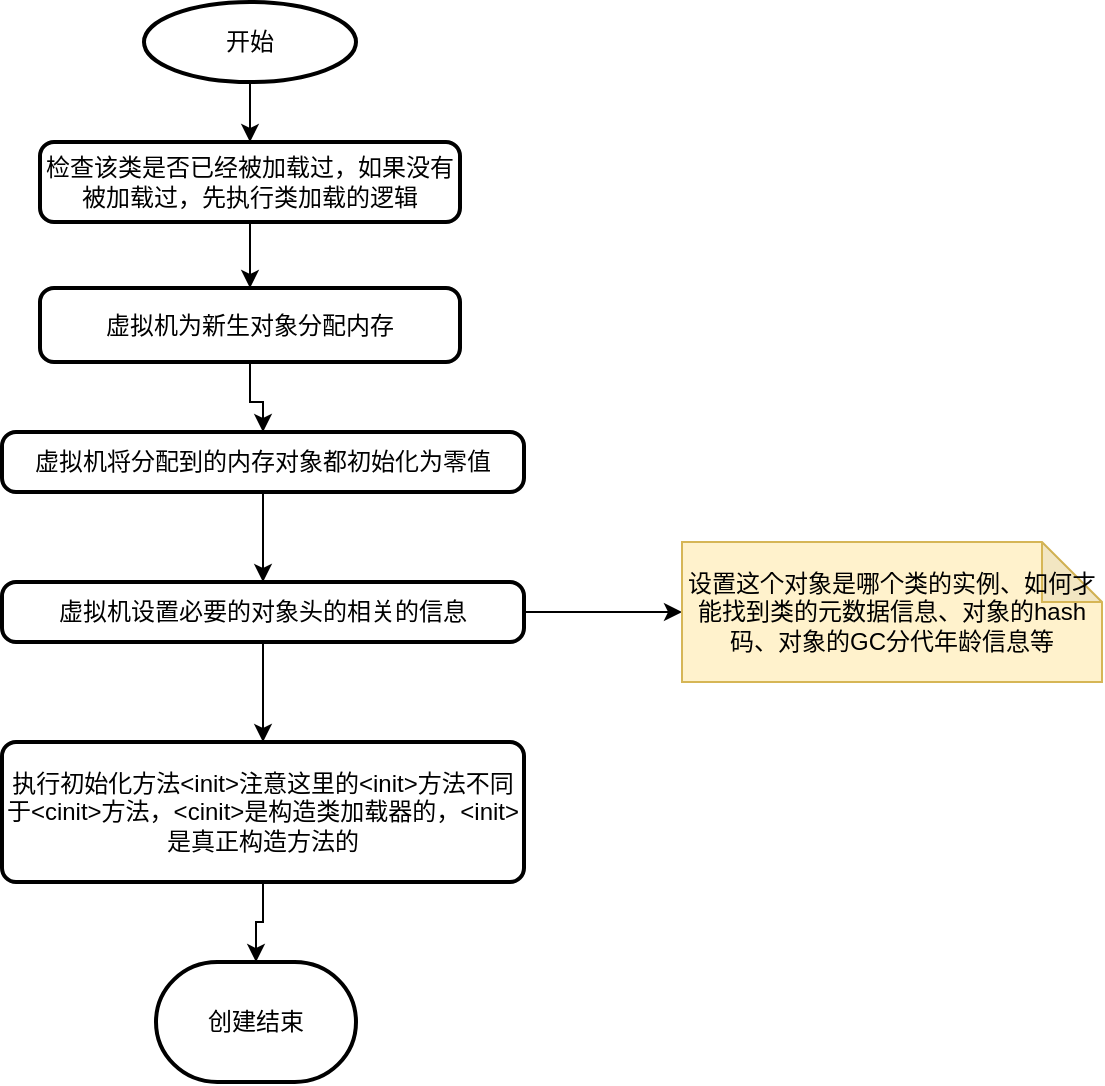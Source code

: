 <mxfile version="10.7.7" type="device"><diagram id="Ef1X36We6FUqQchOIXFE" name="Page-1"><mxGraphModel dx="1270" dy="947" grid="1" gridSize="10" guides="1" tooltips="1" connect="1" arrows="1" fold="1" page="1" pageScale="1" pageWidth="1169" pageHeight="827" math="0" shadow="0"><root><mxCell id="0"/><mxCell id="1" parent="0"/><mxCell id="2uFFoTWE5iZGT9UWRpH--5" value="" style="edgeStyle=orthogonalEdgeStyle;rounded=0;orthogonalLoop=1;jettySize=auto;html=1;" edge="1" parent="1" source="2uFFoTWE5iZGT9UWRpH--1" target="2uFFoTWE5iZGT9UWRpH--4"><mxGeometry relative="1" as="geometry"/></mxCell><mxCell id="2uFFoTWE5iZGT9UWRpH--1" value="开始" style="strokeWidth=2;html=1;shape=mxgraph.flowchart.start_2;whiteSpace=wrap;" vertex="1" parent="1"><mxGeometry x="531" y="190" width="106" height="40" as="geometry"/></mxCell><mxCell id="2uFFoTWE5iZGT9UWRpH--7" value="" style="edgeStyle=orthogonalEdgeStyle;rounded=0;orthogonalLoop=1;jettySize=auto;html=1;" edge="1" parent="1" source="2uFFoTWE5iZGT9UWRpH--4" target="2uFFoTWE5iZGT9UWRpH--6"><mxGeometry relative="1" as="geometry"/></mxCell><mxCell id="2uFFoTWE5iZGT9UWRpH--4" value="&lt;span&gt;检查该类是否已经被加载过，如果没有被加载过，先执行类加载的逻辑&lt;/span&gt;" style="rounded=1;whiteSpace=wrap;html=1;absoluteArcSize=1;arcSize=14;strokeWidth=2;" vertex="1" parent="1"><mxGeometry x="479" y="260" width="210" height="40" as="geometry"/></mxCell><mxCell id="2uFFoTWE5iZGT9UWRpH--9" value="" style="edgeStyle=orthogonalEdgeStyle;rounded=0;orthogonalLoop=1;jettySize=auto;html=1;" edge="1" parent="1" source="2uFFoTWE5iZGT9UWRpH--6" target="2uFFoTWE5iZGT9UWRpH--8"><mxGeometry relative="1" as="geometry"/></mxCell><mxCell id="2uFFoTWE5iZGT9UWRpH--6" value="虚拟机为新生对象分配内存" style="rounded=1;whiteSpace=wrap;html=1;absoluteArcSize=1;arcSize=14;strokeWidth=2;" vertex="1" parent="1"><mxGeometry x="479" y="333" width="210" height="37" as="geometry"/></mxCell><mxCell id="2uFFoTWE5iZGT9UWRpH--11" value="" style="edgeStyle=orthogonalEdgeStyle;rounded=0;orthogonalLoop=1;jettySize=auto;html=1;" edge="1" parent="1" source="2uFFoTWE5iZGT9UWRpH--8" target="2uFFoTWE5iZGT9UWRpH--10"><mxGeometry relative="1" as="geometry"/></mxCell><mxCell id="2uFFoTWE5iZGT9UWRpH--8" value="虚拟机将分配到的内存对象都初始化为零值" style="rounded=1;whiteSpace=wrap;html=1;absoluteArcSize=1;arcSize=14;strokeWidth=2;" vertex="1" parent="1"><mxGeometry x="460" y="405" width="261" height="30" as="geometry"/></mxCell><mxCell id="2uFFoTWE5iZGT9UWRpH--14" value="" style="edgeStyle=orthogonalEdgeStyle;rounded=0;orthogonalLoop=1;jettySize=auto;html=1;" edge="1" parent="1" source="2uFFoTWE5iZGT9UWRpH--10" target="2uFFoTWE5iZGT9UWRpH--13"><mxGeometry relative="1" as="geometry"/></mxCell><mxCell id="2uFFoTWE5iZGT9UWRpH--19" value="" style="edgeStyle=orthogonalEdgeStyle;rounded=0;orthogonalLoop=1;jettySize=auto;html=1;" edge="1" parent="1" source="2uFFoTWE5iZGT9UWRpH--10" target="2uFFoTWE5iZGT9UWRpH--12"><mxGeometry relative="1" as="geometry"/></mxCell><mxCell id="2uFFoTWE5iZGT9UWRpH--10" value="虚拟机设置必要的对象头的相关的信息" style="rounded=1;whiteSpace=wrap;html=1;absoluteArcSize=1;arcSize=14;strokeWidth=2;" vertex="1" parent="1"><mxGeometry x="460" y="480" width="261" height="30" as="geometry"/></mxCell><mxCell id="2uFFoTWE5iZGT9UWRpH--16" value="" style="edgeStyle=orthogonalEdgeStyle;rounded=0;orthogonalLoop=1;jettySize=auto;html=1;" edge="1" parent="1" source="2uFFoTWE5iZGT9UWRpH--13" target="2uFFoTWE5iZGT9UWRpH--15"><mxGeometry relative="1" as="geometry"/></mxCell><mxCell id="2uFFoTWE5iZGT9UWRpH--13" value="执行初始化方法&amp;lt;init&amp;gt;注意这里的&amp;lt;init&amp;gt;方法不同于&amp;lt;cinit&amp;gt;方法，&amp;lt;cinit&amp;gt;是构造类加载器的，&amp;lt;init&amp;gt;是真正构造方法的" style="rounded=1;whiteSpace=wrap;html=1;absoluteArcSize=1;arcSize=14;strokeWidth=2;" vertex="1" parent="1"><mxGeometry x="460" y="560" width="261" height="70" as="geometry"/></mxCell><mxCell id="2uFFoTWE5iZGT9UWRpH--12" value="设置这个对象是哪个类的实例、如何才能找到类的元数据信息、对象的hash码、对象的GC分代年龄信息等" style="shape=note;whiteSpace=wrap;html=1;backgroundOutline=1;darkOpacity=0.05;fillColor=#fff2cc;strokeColor=#d6b656;" vertex="1" parent="1"><mxGeometry x="800" y="460" width="210" height="70" as="geometry"/></mxCell><mxCell id="2uFFoTWE5iZGT9UWRpH--15" value="创建结束" style="strokeWidth=2;html=1;shape=mxgraph.flowchart.terminator;whiteSpace=wrap;" vertex="1" parent="1"><mxGeometry x="537" y="670" width="100" height="60" as="geometry"/></mxCell></root></mxGraphModel></diagram></mxfile>